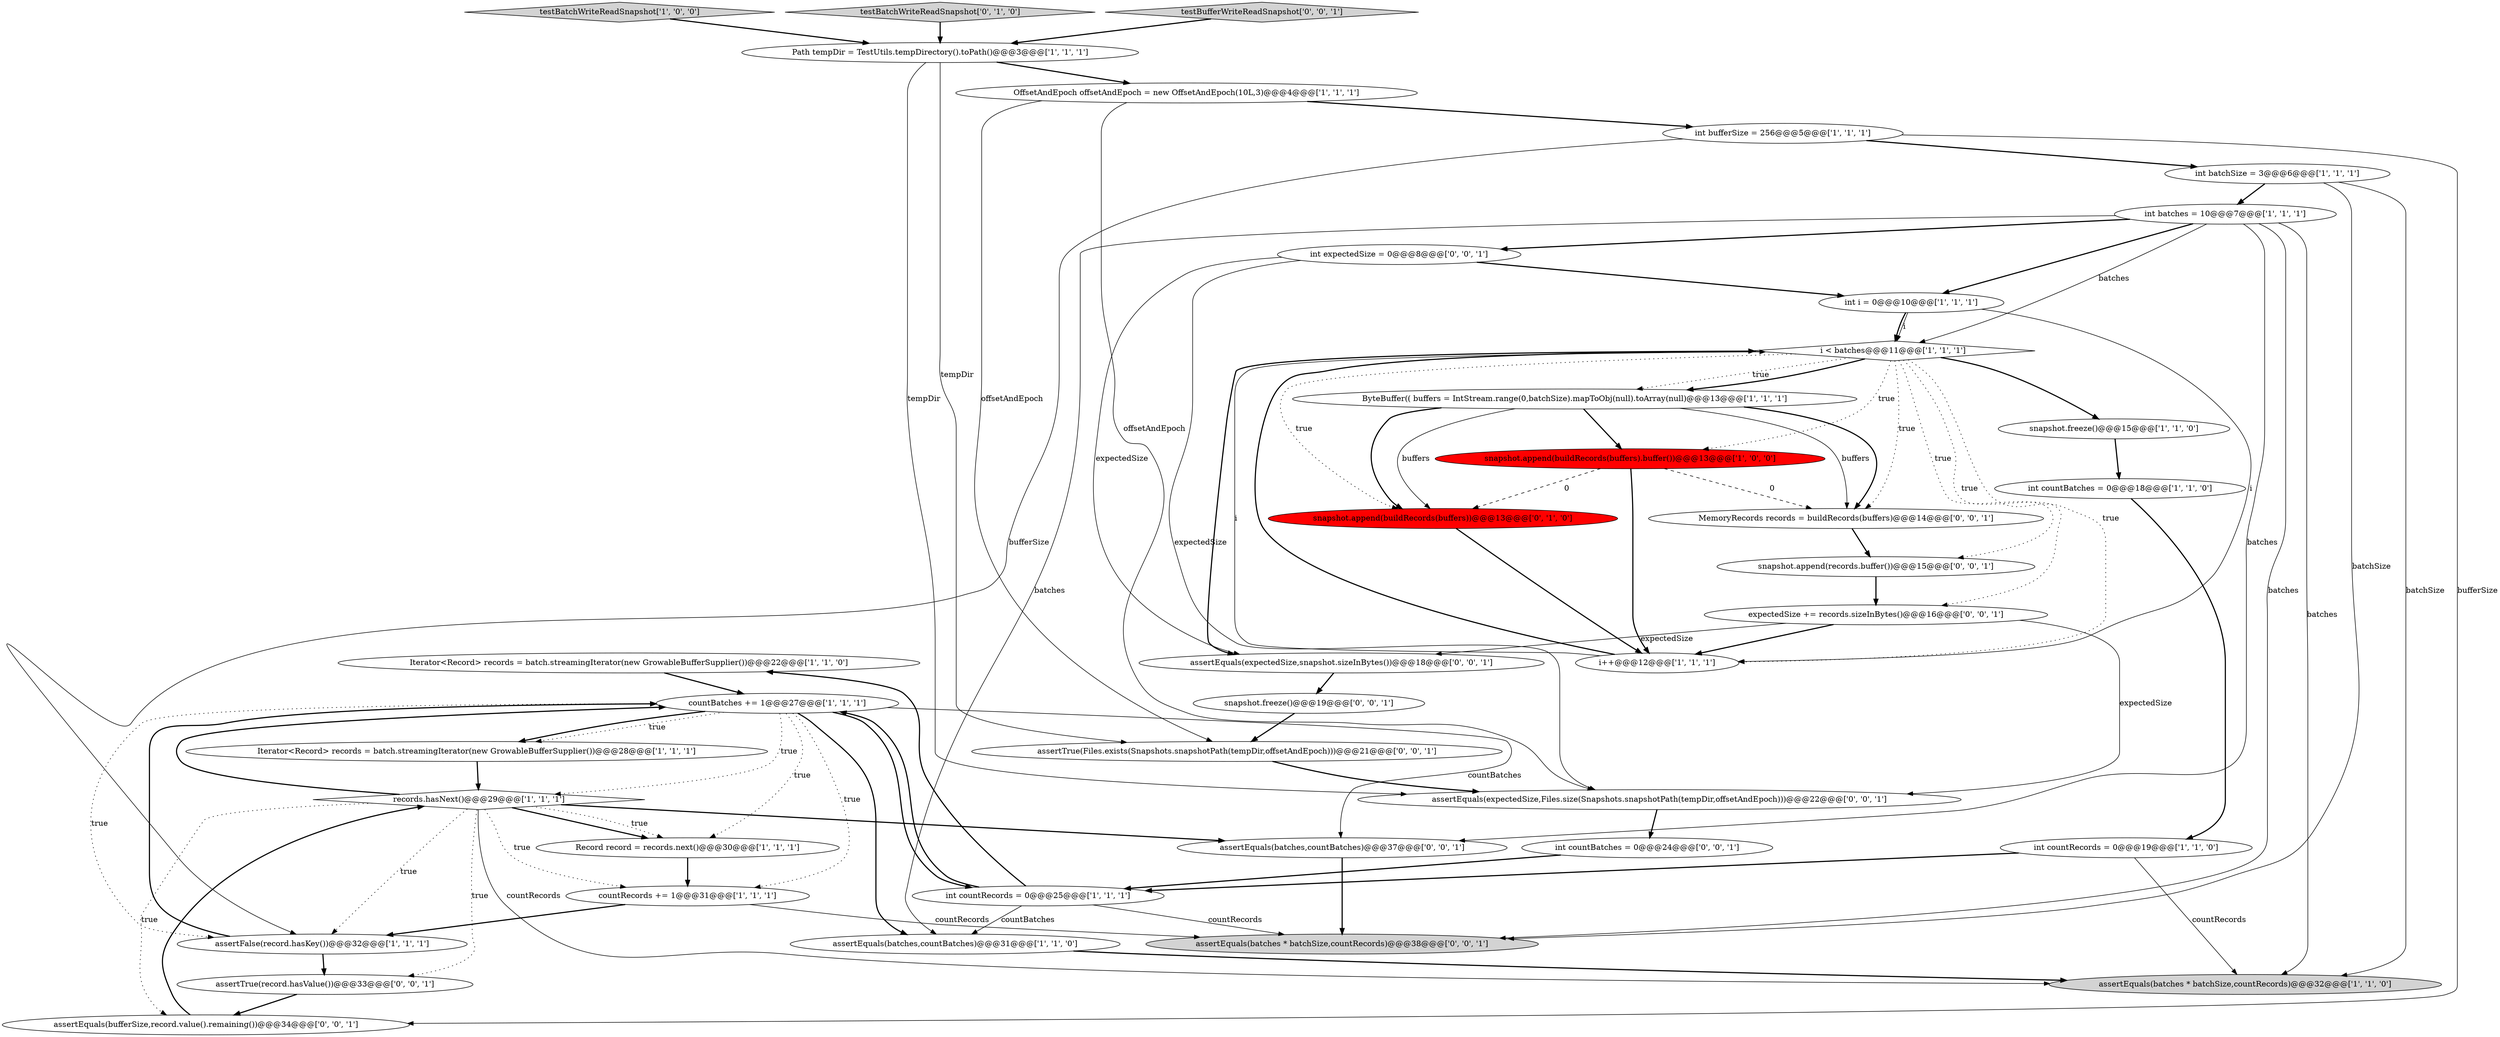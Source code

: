 digraph {
15 [style = filled, label = "Iterator<Record> records = batch.streamingIterator(new GrowableBufferSupplier())@@@22@@@['1', '1', '0']", fillcolor = white, shape = ellipse image = "AAA0AAABBB1BBB"];
36 [style = filled, label = "assertEquals(expectedSize,snapshot.sizeInBytes())@@@18@@@['0', '0', '1']", fillcolor = white, shape = ellipse image = "AAA0AAABBB3BBB"];
28 [style = filled, label = "assertEquals(bufferSize,record.value().remaining())@@@34@@@['0', '0', '1']", fillcolor = white, shape = ellipse image = "AAA0AAABBB3BBB"];
34 [style = filled, label = "int expectedSize = 0@@@8@@@['0', '0', '1']", fillcolor = white, shape = ellipse image = "AAA0AAABBB3BBB"];
2 [style = filled, label = "assertEquals(batches * batchSize,countRecords)@@@32@@@['1', '1', '0']", fillcolor = lightgray, shape = ellipse image = "AAA0AAABBB1BBB"];
32 [style = filled, label = "snapshot.freeze()@@@19@@@['0', '0', '1']", fillcolor = white, shape = ellipse image = "AAA0AAABBB3BBB"];
9 [style = filled, label = "Iterator<Record> records = batch.streamingIterator(new GrowableBufferSupplier())@@@28@@@['1', '1', '1']", fillcolor = white, shape = ellipse image = "AAA0AAABBB1BBB"];
3 [style = filled, label = "Record record = records.next()@@@30@@@['1', '1', '1']", fillcolor = white, shape = ellipse image = "AAA0AAABBB1BBB"];
0 [style = filled, label = "ByteBuffer(( buffers = IntStream.range(0,batchSize).mapToObj(null).toArray(null)@@@13@@@['1', '1', '1']", fillcolor = white, shape = ellipse image = "AAA0AAABBB1BBB"];
38 [style = filled, label = "int countBatches = 0@@@24@@@['0', '0', '1']", fillcolor = white, shape = ellipse image = "AAA0AAABBB3BBB"];
35 [style = filled, label = "assertEquals(expectedSize,Files.size(Snapshots.snapshotPath(tempDir,offsetAndEpoch)))@@@22@@@['0', '0', '1']", fillcolor = white, shape = ellipse image = "AAA0AAABBB3BBB"];
16 [style = filled, label = "OffsetAndEpoch offsetAndEpoch = new OffsetAndEpoch(10L,3)@@@4@@@['1', '1', '1']", fillcolor = white, shape = ellipse image = "AAA0AAABBB1BBB"];
1 [style = filled, label = "records.hasNext()@@@29@@@['1', '1', '1']", fillcolor = white, shape = diamond image = "AAA0AAABBB1BBB"];
8 [style = filled, label = "snapshot.append(buildRecords(buffers).buffer())@@@13@@@['1', '0', '0']", fillcolor = red, shape = ellipse image = "AAA1AAABBB1BBB"];
19 [style = filled, label = "i < batches@@@11@@@['1', '1', '1']", fillcolor = white, shape = diamond image = "AAA0AAABBB1BBB"];
10 [style = filled, label = "assertEquals(batches,countBatches)@@@31@@@['1', '1', '0']", fillcolor = white, shape = ellipse image = "AAA0AAABBB1BBB"];
26 [style = filled, label = "assertTrue(Files.exists(Snapshots.snapshotPath(tempDir,offsetAndEpoch)))@@@21@@@['0', '0', '1']", fillcolor = white, shape = ellipse image = "AAA0AAABBB3BBB"];
11 [style = filled, label = "testBatchWriteReadSnapshot['1', '0', '0']", fillcolor = lightgray, shape = diamond image = "AAA0AAABBB1BBB"];
5 [style = filled, label = "int batches = 10@@@7@@@['1', '1', '1']", fillcolor = white, shape = ellipse image = "AAA0AAABBB1BBB"];
18 [style = filled, label = "assertFalse(record.hasKey())@@@32@@@['1', '1', '1']", fillcolor = white, shape = ellipse image = "AAA0AAABBB1BBB"];
4 [style = filled, label = "countRecords += 1@@@31@@@['1', '1', '1']", fillcolor = white, shape = ellipse image = "AAA0AAABBB1BBB"];
20 [style = filled, label = "int countRecords = 0@@@25@@@['1', '1', '1']", fillcolor = white, shape = ellipse image = "AAA0AAABBB1BBB"];
24 [style = filled, label = "snapshot.append(buildRecords(buffers))@@@13@@@['0', '1', '0']", fillcolor = red, shape = ellipse image = "AAA1AAABBB2BBB"];
25 [style = filled, label = "testBatchWriteReadSnapshot['0', '1', '0']", fillcolor = lightgray, shape = diamond image = "AAA0AAABBB2BBB"];
31 [style = filled, label = "expectedSize += records.sizeInBytes()@@@16@@@['0', '0', '1']", fillcolor = white, shape = ellipse image = "AAA0AAABBB3BBB"];
12 [style = filled, label = "snapshot.freeze()@@@15@@@['1', '1', '0']", fillcolor = white, shape = ellipse image = "AAA0AAABBB1BBB"];
30 [style = filled, label = "testBufferWriteReadSnapshot['0', '0', '1']", fillcolor = lightgray, shape = diamond image = "AAA0AAABBB3BBB"];
6 [style = filled, label = "int countRecords = 0@@@19@@@['1', '1', '0']", fillcolor = white, shape = ellipse image = "AAA0AAABBB1BBB"];
13 [style = filled, label = "int countBatches = 0@@@18@@@['1', '1', '0']", fillcolor = white, shape = ellipse image = "AAA0AAABBB1BBB"];
29 [style = filled, label = "snapshot.append(records.buffer())@@@15@@@['0', '0', '1']", fillcolor = white, shape = ellipse image = "AAA0AAABBB3BBB"];
22 [style = filled, label = "int i = 0@@@10@@@['1', '1', '1']", fillcolor = white, shape = ellipse image = "AAA0AAABBB1BBB"];
7 [style = filled, label = "Path tempDir = TestUtils.tempDirectory().toPath()@@@3@@@['1', '1', '1']", fillcolor = white, shape = ellipse image = "AAA0AAABBB1BBB"];
27 [style = filled, label = "MemoryRecords records = buildRecords(buffers)@@@14@@@['0', '0', '1']", fillcolor = white, shape = ellipse image = "AAA0AAABBB3BBB"];
37 [style = filled, label = "assertTrue(record.hasValue())@@@33@@@['0', '0', '1']", fillcolor = white, shape = ellipse image = "AAA0AAABBB3BBB"];
39 [style = filled, label = "assertEquals(batches * batchSize,countRecords)@@@38@@@['0', '0', '1']", fillcolor = lightgray, shape = ellipse image = "AAA0AAABBB3BBB"];
21 [style = filled, label = "int batchSize = 3@@@6@@@['1', '1', '1']", fillcolor = white, shape = ellipse image = "AAA0AAABBB1BBB"];
17 [style = filled, label = "countBatches += 1@@@27@@@['1', '1', '1']", fillcolor = white, shape = ellipse image = "AAA0AAABBB1BBB"];
33 [style = filled, label = "assertEquals(batches,countBatches)@@@37@@@['0', '0', '1']", fillcolor = white, shape = ellipse image = "AAA0AAABBB3BBB"];
23 [style = filled, label = "i++@@@12@@@['1', '1', '1']", fillcolor = white, shape = ellipse image = "AAA0AAABBB1BBB"];
14 [style = filled, label = "int bufferSize = 256@@@5@@@['1', '1', '1']", fillcolor = white, shape = ellipse image = "AAA0AAABBB1BBB"];
37->28 [style = bold, label=""];
34->35 [style = solid, label="expectedSize"];
34->36 [style = solid, label="expectedSize"];
17->1 [style = dotted, label="true"];
17->9 [style = bold, label=""];
5->19 [style = solid, label="batches"];
19->36 [style = bold, label=""];
3->4 [style = bold, label=""];
5->34 [style = bold, label=""];
1->3 [style = dotted, label="true"];
15->17 [style = bold, label=""];
1->33 [style = bold, label=""];
14->18 [style = solid, label="bufferSize"];
0->24 [style = bold, label=""];
7->16 [style = bold, label=""];
26->35 [style = bold, label=""];
0->8 [style = bold, label=""];
16->14 [style = bold, label=""];
35->38 [style = bold, label=""];
20->15 [style = bold, label=""];
21->39 [style = solid, label="batchSize"];
17->20 [style = bold, label=""];
7->35 [style = solid, label="tempDir"];
6->2 [style = solid, label="countRecords"];
20->39 [style = solid, label="countRecords"];
8->23 [style = bold, label=""];
19->12 [style = bold, label=""];
19->27 [style = dotted, label="true"];
4->18 [style = bold, label=""];
5->10 [style = solid, label="batches"];
1->4 [style = dotted, label="true"];
25->7 [style = bold, label=""];
32->26 [style = bold, label=""];
5->2 [style = solid, label="batches"];
17->3 [style = dotted, label="true"];
1->17 [style = bold, label=""];
1->18 [style = dotted, label="true"];
7->26 [style = solid, label="tempDir"];
4->39 [style = solid, label="countRecords"];
19->29 [style = dotted, label="true"];
0->24 [style = solid, label="buffers"];
19->0 [style = dotted, label="true"];
30->7 [style = bold, label=""];
22->19 [style = solid, label="i"];
10->2 [style = bold, label=""];
27->29 [style = bold, label=""];
9->1 [style = bold, label=""];
17->33 [style = solid, label="countBatches"];
5->22 [style = bold, label=""];
14->21 [style = bold, label=""];
1->28 [style = dotted, label="true"];
18->37 [style = bold, label=""];
17->10 [style = bold, label=""];
38->20 [style = bold, label=""];
17->18 [style = dotted, label="true"];
22->19 [style = bold, label=""];
17->4 [style = dotted, label="true"];
5->39 [style = solid, label="batches"];
16->35 [style = solid, label="offsetAndEpoch"];
1->3 [style = bold, label=""];
5->33 [style = solid, label="batches"];
23->19 [style = solid, label="i"];
19->24 [style = dotted, label="true"];
19->8 [style = dotted, label="true"];
20->10 [style = solid, label="countBatches"];
19->0 [style = bold, label=""];
22->23 [style = solid, label="i"];
6->20 [style = bold, label=""];
21->5 [style = bold, label=""];
12->13 [style = bold, label=""];
0->27 [style = solid, label="buffers"];
23->19 [style = bold, label=""];
16->26 [style = solid, label="offsetAndEpoch"];
13->6 [style = bold, label=""];
1->37 [style = dotted, label="true"];
19->31 [style = dotted, label="true"];
14->28 [style = solid, label="bufferSize"];
24->23 [style = bold, label=""];
31->35 [style = solid, label="expectedSize"];
20->17 [style = bold, label=""];
31->23 [style = bold, label=""];
0->27 [style = bold, label=""];
29->31 [style = bold, label=""];
18->17 [style = bold, label=""];
19->23 [style = dotted, label="true"];
36->32 [style = bold, label=""];
28->1 [style = bold, label=""];
8->24 [style = dashed, label="0"];
21->2 [style = solid, label="batchSize"];
34->22 [style = bold, label=""];
33->39 [style = bold, label=""];
31->36 [style = solid, label="expectedSize"];
17->9 [style = dotted, label="true"];
8->27 [style = dashed, label="0"];
1->2 [style = solid, label="countRecords"];
11->7 [style = bold, label=""];
}
